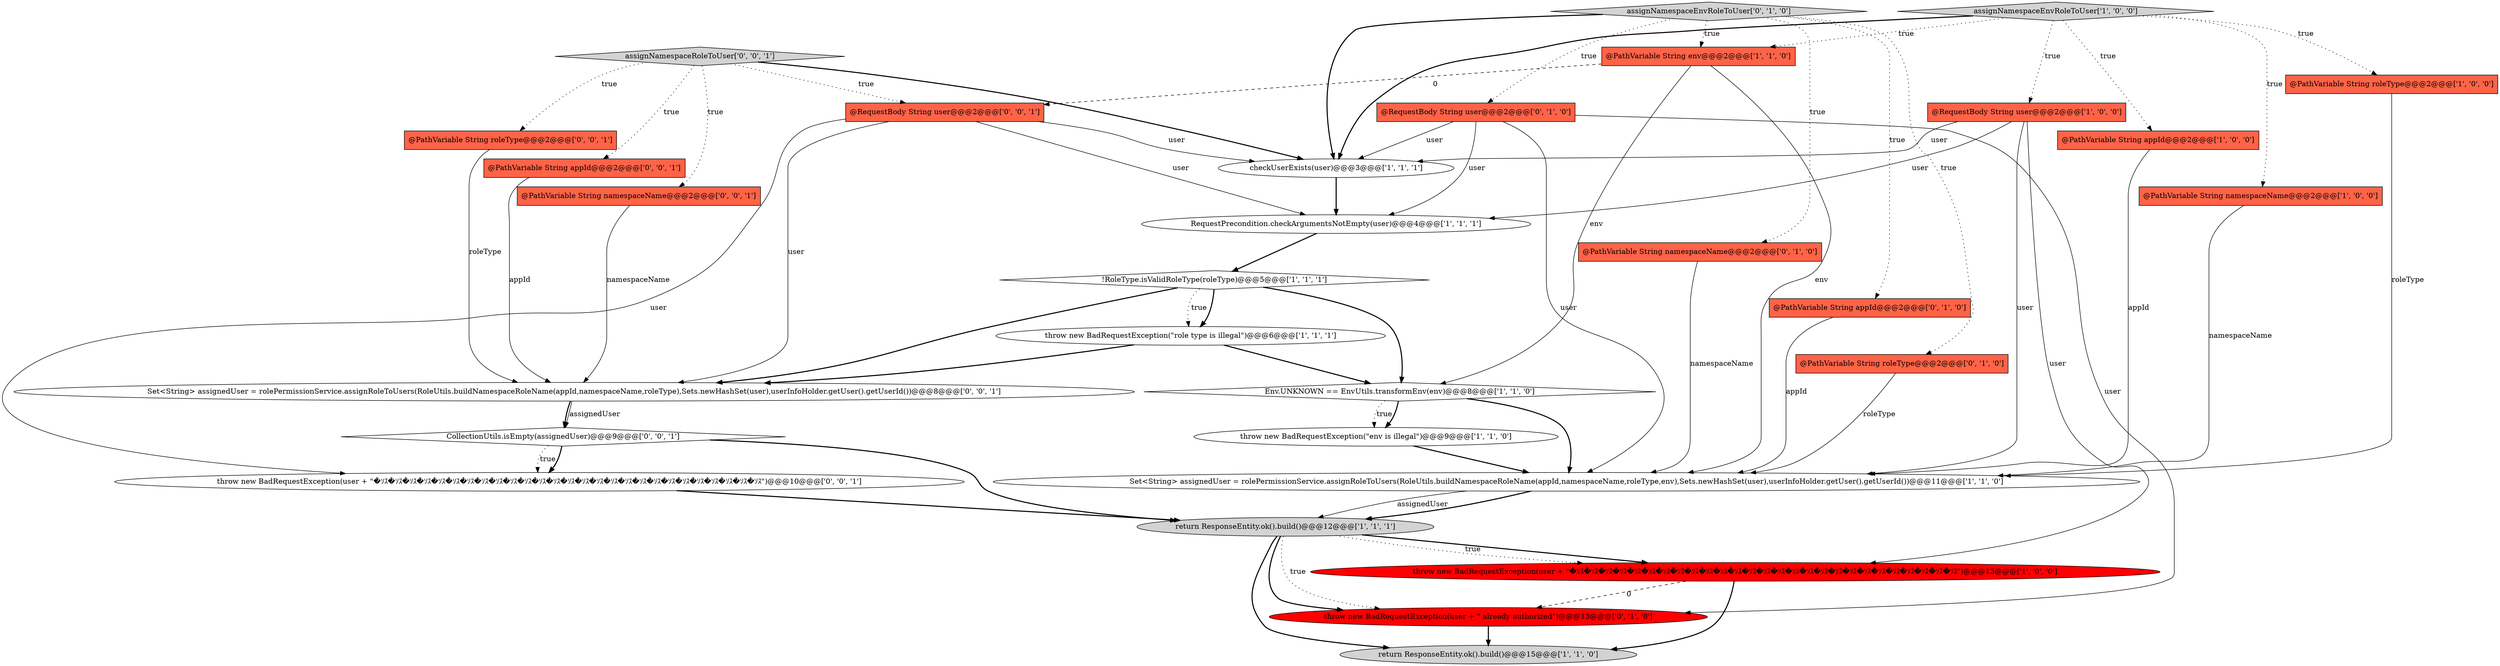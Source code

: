 digraph {
25 [style = filled, label = "CollectionUtils.isEmpty(assignedUser)@@@9@@@['0', '0', '1']", fillcolor = white, shape = diamond image = "AAA0AAABBB3BBB"];
24 [style = filled, label = "throw new BadRequestException(user + \"�ｿｽ�ｿｽ�ｿｽ�ｿｽ�ｿｽ�ｿｽ�ｿｽ�ｿｽ�ｿｽ�ｿｽ�ｿｽ�ｿｽ�ｿｽ�ｿｽ�ｿｽ�ｿｽ�ｿｽ�ｿｽ�ｿｽ�ｿｽ�ｿｽ�ｿｽ�ｿｽ�ｿｽ�ｿｽ�ｿｽ�ｿｽ\")@@@10@@@['0', '0', '1']", fillcolor = white, shape = ellipse image = "AAA0AAABBB3BBB"];
5 [style = filled, label = "throw new BadRequestException(user + \"�ｿｽ�ｿｽ�ｿｽ�ｿｽ�ｿｽ�ｿｽ�ｿｽ�ｿｽ�ｿｽ�ｿｽ�ｿｽ�ｿｽ�ｿｽ�ｿｽ�ｿｽ�ｿｽ�ｿｽ�ｿｽ�ｿｽ�ｿｽ�ｿｽ�ｿｽ�ｿｽ�ｿｽ�ｿｽ�ｿｽ�ｿｽ\")@@@13@@@['1', '0', '0']", fillcolor = red, shape = ellipse image = "AAA1AAABBB1BBB"];
13 [style = filled, label = "@RequestBody String user@@@2@@@['1', '0', '0']", fillcolor = tomato, shape = box image = "AAA0AAABBB1BBB"];
2 [style = filled, label = "throw new BadRequestException(\"env is illegal\")@@@9@@@['1', '1', '0']", fillcolor = white, shape = ellipse image = "AAA0AAABBB1BBB"];
4 [style = filled, label = "RequestPrecondition.checkArgumentsNotEmpty(user)@@@4@@@['1', '1', '1']", fillcolor = white, shape = ellipse image = "AAA0AAABBB1BBB"];
9 [style = filled, label = "checkUserExists(user)@@@3@@@['1', '1', '1']", fillcolor = white, shape = ellipse image = "AAA0AAABBB1BBB"];
0 [style = filled, label = "@PathVariable String roleType@@@2@@@['1', '0', '0']", fillcolor = tomato, shape = box image = "AAA0AAABBB1BBB"];
1 [style = filled, label = "return ResponseEntity.ok().build()@@@12@@@['1', '1', '1']", fillcolor = lightgray, shape = ellipse image = "AAA0AAABBB1BBB"];
28 [style = filled, label = "assignNamespaceRoleToUser['0', '0', '1']", fillcolor = lightgray, shape = diamond image = "AAA0AAABBB3BBB"];
23 [style = filled, label = "@PathVariable String roleType@@@2@@@['0', '0', '1']", fillcolor = tomato, shape = box image = "AAA0AAABBB3BBB"];
10 [style = filled, label = "return ResponseEntity.ok().build()@@@15@@@['1', '1', '0']", fillcolor = lightgray, shape = ellipse image = "AAA0AAABBB1BBB"];
12 [style = filled, label = "@PathVariable String appId@@@2@@@['1', '0', '0']", fillcolor = tomato, shape = box image = "AAA0AAABBB1BBB"];
16 [style = filled, label = "@PathVariable String namespaceName@@@2@@@['0', '1', '0']", fillcolor = tomato, shape = box image = "AAA0AAABBB2BBB"];
7 [style = filled, label = "assignNamespaceEnvRoleToUser['1', '0', '0']", fillcolor = lightgray, shape = diamond image = "AAA0AAABBB1BBB"];
11 [style = filled, label = "throw new BadRequestException(\"role type is illegal\")@@@6@@@['1', '1', '1']", fillcolor = white, shape = ellipse image = "AAA0AAABBB1BBB"];
21 [style = filled, label = "assignNamespaceEnvRoleToUser['0', '1', '0']", fillcolor = lightgray, shape = diamond image = "AAA0AAABBB2BBB"];
15 [style = filled, label = "@PathVariable String env@@@2@@@['1', '1', '0']", fillcolor = tomato, shape = box image = "AAA0AAABBB1BBB"];
27 [style = filled, label = "@PathVariable String appId@@@2@@@['0', '0', '1']", fillcolor = tomato, shape = box image = "AAA0AAABBB3BBB"];
14 [style = filled, label = "Env.UNKNOWN == EnvUtils.transformEnv(env)@@@8@@@['1', '1', '0']", fillcolor = white, shape = diamond image = "AAA0AAABBB1BBB"];
29 [style = filled, label = "@RequestBody String user@@@2@@@['0', '0', '1']", fillcolor = tomato, shape = box image = "AAA0AAABBB3BBB"];
3 [style = filled, label = "@PathVariable String namespaceName@@@2@@@['1', '0', '0']", fillcolor = tomato, shape = box image = "AAA0AAABBB1BBB"];
6 [style = filled, label = "Set<String> assignedUser = rolePermissionService.assignRoleToUsers(RoleUtils.buildNamespaceRoleName(appId,namespaceName,roleType,env),Sets.newHashSet(user),userInfoHolder.getUser().getUserId())@@@11@@@['1', '1', '0']", fillcolor = white, shape = ellipse image = "AAA0AAABBB1BBB"];
26 [style = filled, label = "@PathVariable String namespaceName@@@2@@@['0', '0', '1']", fillcolor = tomato, shape = box image = "AAA0AAABBB3BBB"];
18 [style = filled, label = "throw new BadRequestException(user + \" already authorized\")@@@13@@@['0', '1', '0']", fillcolor = red, shape = ellipse image = "AAA1AAABBB2BBB"];
19 [style = filled, label = "@PathVariable String appId@@@2@@@['0', '1', '0']", fillcolor = tomato, shape = box image = "AAA0AAABBB2BBB"];
22 [style = filled, label = "Set<String> assignedUser = rolePermissionService.assignRoleToUsers(RoleUtils.buildNamespaceRoleName(appId,namespaceName,roleType),Sets.newHashSet(user),userInfoHolder.getUser().getUserId())@@@8@@@['0', '0', '1']", fillcolor = white, shape = ellipse image = "AAA0AAABBB3BBB"];
20 [style = filled, label = "@PathVariable String roleType@@@2@@@['0', '1', '0']", fillcolor = tomato, shape = box image = "AAA0AAABBB2BBB"];
8 [style = filled, label = "!RoleType.isValidRoleType(roleType)@@@5@@@['1', '1', '1']", fillcolor = white, shape = diamond image = "AAA0AAABBB1BBB"];
17 [style = filled, label = "@RequestBody String user@@@2@@@['0', '1', '0']", fillcolor = tomato, shape = box image = "AAA0AAABBB2BBB"];
1->5 [style = bold, label=""];
5->10 [style = bold, label=""];
22->25 [style = bold, label=""];
14->2 [style = dotted, label="true"];
6->1 [style = solid, label="assignedUser"];
25->1 [style = bold, label=""];
21->20 [style = dotted, label="true"];
21->15 [style = dotted, label="true"];
11->14 [style = bold, label=""];
19->6 [style = solid, label="appId"];
2->6 [style = bold, label=""];
7->13 [style = dotted, label="true"];
9->4 [style = bold, label=""];
23->22 [style = solid, label="roleType"];
8->14 [style = bold, label=""];
28->9 [style = bold, label=""];
25->24 [style = dotted, label="true"];
1->18 [style = bold, label=""];
21->17 [style = dotted, label="true"];
15->29 [style = dashed, label="0"];
7->0 [style = dotted, label="true"];
5->18 [style = dashed, label="0"];
7->15 [style = dotted, label="true"];
13->6 [style = solid, label="user"];
17->6 [style = solid, label="user"];
13->5 [style = solid, label="user"];
8->22 [style = bold, label=""];
16->6 [style = solid, label="namespaceName"];
13->9 [style = solid, label="user"];
7->12 [style = dotted, label="true"];
1->18 [style = dotted, label="true"];
7->9 [style = bold, label=""];
17->4 [style = solid, label="user"];
6->1 [style = bold, label=""];
25->24 [style = bold, label=""];
28->29 [style = dotted, label="true"];
21->9 [style = bold, label=""];
26->22 [style = solid, label="namespaceName"];
17->9 [style = solid, label="user"];
18->10 [style = bold, label=""];
22->25 [style = solid, label="assignedUser"];
7->3 [style = dotted, label="true"];
3->6 [style = solid, label="namespaceName"];
21->19 [style = dotted, label="true"];
20->6 [style = solid, label="roleType"];
28->26 [style = dotted, label="true"];
27->22 [style = solid, label="appId"];
12->6 [style = solid, label="appId"];
11->22 [style = bold, label=""];
8->11 [style = dotted, label="true"];
4->8 [style = bold, label=""];
28->23 [style = dotted, label="true"];
14->2 [style = bold, label=""];
15->6 [style = solid, label="env"];
28->27 [style = dotted, label="true"];
24->1 [style = bold, label=""];
21->16 [style = dotted, label="true"];
29->4 [style = solid, label="user"];
8->11 [style = bold, label=""];
1->10 [style = bold, label=""];
1->5 [style = dotted, label="true"];
29->9 [style = solid, label="user"];
29->24 [style = solid, label="user"];
14->6 [style = bold, label=""];
15->14 [style = solid, label="env"];
0->6 [style = solid, label="roleType"];
13->4 [style = solid, label="user"];
29->22 [style = solid, label="user"];
17->18 [style = solid, label="user"];
}
